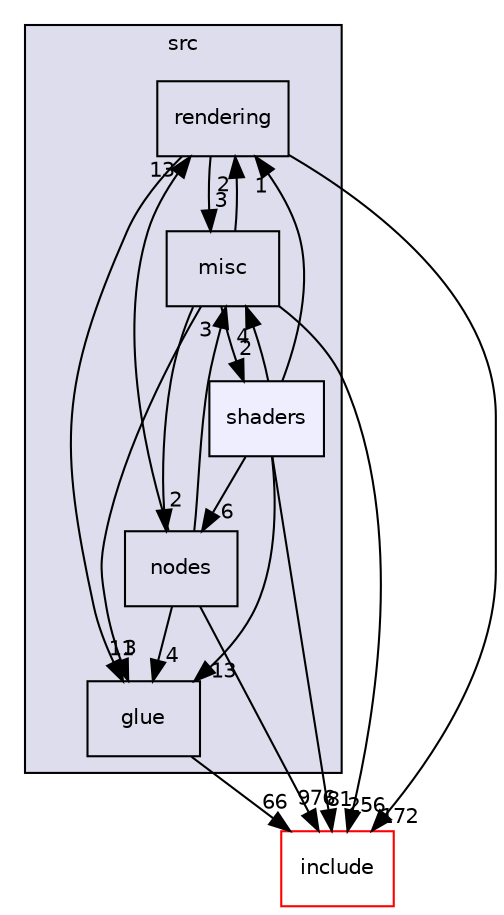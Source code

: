 digraph "src/shaders" {
  compound=true
  node [ fontsize="10", fontname="Helvetica"];
  edge [ labelfontsize="10", labelfontname="Helvetica"];
  subgraph clusterdir_68267d1309a1af8e8297ef4c3efbcdba {
    graph [ bgcolor="#ddddee", pencolor="black", label="src" fontname="Helvetica", fontsize="10", URL="dir_68267d1309a1af8e8297ef4c3efbcdba.html"]
  dir_1243271318b2b38807a3b1d2ca08dd72 [shape=box label="rendering" URL="dir_1243271318b2b38807a3b1d2ca08dd72.html"];
  dir_88826aa2a10e1882b573f502bc7f4b55 [shape=box label="misc" URL="dir_88826aa2a10e1882b573f502bc7f4b55.html"];
  dir_b50dc725db71458029b22868a9250dc9 [shape=box label="nodes" URL="dir_b50dc725db71458029b22868a9250dc9.html"];
  dir_f2bd59bdb8f75ec501a29f05f69524a3 [shape=box label="glue" URL="dir_f2bd59bdb8f75ec501a29f05f69524a3.html"];
  dir_0a4b4be470ccb3aa51643a03ee90aa9a [shape=box, label="shaders", style="filled", fillcolor="#eeeeff", pencolor="black", URL="dir_0a4b4be470ccb3aa51643a03ee90aa9a.html"];
  }
  dir_d44c64559bbebec7f509842c48db8b23 [shape=box label="include" fillcolor="white" style="filled" color="red" URL="dir_d44c64559bbebec7f509842c48db8b23.html"];
  dir_1243271318b2b38807a3b1d2ca08dd72->dir_88826aa2a10e1882b573f502bc7f4b55 [headlabel="3", labeldistance=1.5 headhref="dir_000077_000070.html"];
  dir_1243271318b2b38807a3b1d2ca08dd72->dir_d44c64559bbebec7f509842c48db8b23 [headlabel="172", labeldistance=1.5 headhref="dir_000077_000000.html"];
  dir_1243271318b2b38807a3b1d2ca08dd72->dir_f2bd59bdb8f75ec501a29f05f69524a3 [headlabel="11", labeldistance=1.5 headhref="dir_000077_000063.html"];
  dir_0a4b4be470ccb3aa51643a03ee90aa9a->dir_1243271318b2b38807a3b1d2ca08dd72 [headlabel="1", labeldistance=1.5 headhref="dir_000080_000077.html"];
  dir_0a4b4be470ccb3aa51643a03ee90aa9a->dir_88826aa2a10e1882b573f502bc7f4b55 [headlabel="4", labeldistance=1.5 headhref="dir_000080_000070.html"];
  dir_0a4b4be470ccb3aa51643a03ee90aa9a->dir_b50dc725db71458029b22868a9250dc9 [headlabel="6", labeldistance=1.5 headhref="dir_000080_000073.html"];
  dir_0a4b4be470ccb3aa51643a03ee90aa9a->dir_d44c64559bbebec7f509842c48db8b23 [headlabel="81", labeldistance=1.5 headhref="dir_000080_000000.html"];
  dir_0a4b4be470ccb3aa51643a03ee90aa9a->dir_f2bd59bdb8f75ec501a29f05f69524a3 [headlabel="13", labeldistance=1.5 headhref="dir_000080_000063.html"];
  dir_f2bd59bdb8f75ec501a29f05f69524a3->dir_d44c64559bbebec7f509842c48db8b23 [headlabel="66", labeldistance=1.5 headhref="dir_000063_000000.html"];
  dir_88826aa2a10e1882b573f502bc7f4b55->dir_0a4b4be470ccb3aa51643a03ee90aa9a [headlabel="2", labeldistance=1.5 headhref="dir_000070_000080.html"];
  dir_88826aa2a10e1882b573f502bc7f4b55->dir_1243271318b2b38807a3b1d2ca08dd72 [headlabel="2", labeldistance=1.5 headhref="dir_000070_000077.html"];
  dir_88826aa2a10e1882b573f502bc7f4b55->dir_b50dc725db71458029b22868a9250dc9 [headlabel="2", labeldistance=1.5 headhref="dir_000070_000073.html"];
  dir_88826aa2a10e1882b573f502bc7f4b55->dir_d44c64559bbebec7f509842c48db8b23 [headlabel="256", labeldistance=1.5 headhref="dir_000070_000000.html"];
  dir_88826aa2a10e1882b573f502bc7f4b55->dir_f2bd59bdb8f75ec501a29f05f69524a3 [headlabel="3", labeldistance=1.5 headhref="dir_000070_000063.html"];
  dir_b50dc725db71458029b22868a9250dc9->dir_1243271318b2b38807a3b1d2ca08dd72 [headlabel="13", labeldistance=1.5 headhref="dir_000073_000077.html"];
  dir_b50dc725db71458029b22868a9250dc9->dir_88826aa2a10e1882b573f502bc7f4b55 [headlabel="3", labeldistance=1.5 headhref="dir_000073_000070.html"];
  dir_b50dc725db71458029b22868a9250dc9->dir_d44c64559bbebec7f509842c48db8b23 [headlabel="976", labeldistance=1.5 headhref="dir_000073_000000.html"];
  dir_b50dc725db71458029b22868a9250dc9->dir_f2bd59bdb8f75ec501a29f05f69524a3 [headlabel="4", labeldistance=1.5 headhref="dir_000073_000063.html"];
}
